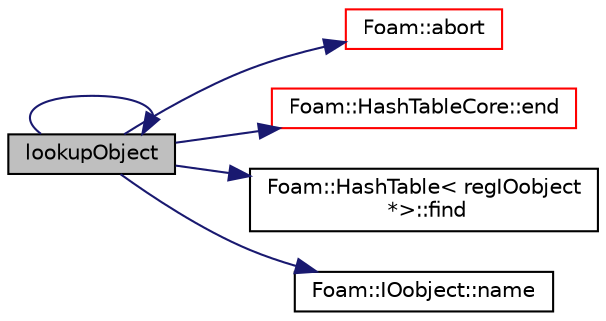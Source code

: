 digraph "lookupObject"
{
  bgcolor="transparent";
  edge [fontname="Helvetica",fontsize="10",labelfontname="Helvetica",labelfontsize="10"];
  node [fontname="Helvetica",fontsize="10",shape=record];
  rankdir="LR";
  Node2932 [label="lookupObject",height=0.2,width=0.4,color="black", fillcolor="grey75", style="filled", fontcolor="black"];
  Node2932 -> Node2933 [color="midnightblue",fontsize="10",style="solid",fontname="Helvetica"];
  Node2933 [label="Foam::abort",height=0.2,width=0.4,color="red",URL="$a21851.html#a447107a607d03e417307c203fa5fb44b"];
  Node2932 -> Node2978 [color="midnightblue",fontsize="10",style="solid",fontname="Helvetica"];
  Node2978 [label="Foam::HashTableCore::end",height=0.2,width=0.4,color="red",URL="$a26849.html#a540580a296c0ff351686ceb4f27b6fe6",tooltip="iteratorEnd set to beyond the end of any HashTable "];
  Node2932 -> Node2981 [color="midnightblue",fontsize="10",style="solid",fontname="Helvetica"];
  Node2981 [label="Foam::HashTable\< regIOobject\l *\>::find",height=0.2,width=0.4,color="black",URL="$a26841.html#a76b2c74ebd9f33fa9f76261b027ffc11",tooltip="Find and return an iterator set at the hashedEntry. "];
  Node2932 -> Node2932 [color="midnightblue",fontsize="10",style="solid",fontname="Helvetica"];
  Node2932 -> Node2982 [color="midnightblue",fontsize="10",style="solid",fontname="Helvetica"];
  Node2982 [label="Foam::IOobject::name",height=0.2,width=0.4,color="black",URL="$a27249.html#acc80e00a8ac919288fb55bd14cc88bf6",tooltip="Return name. "];
}

